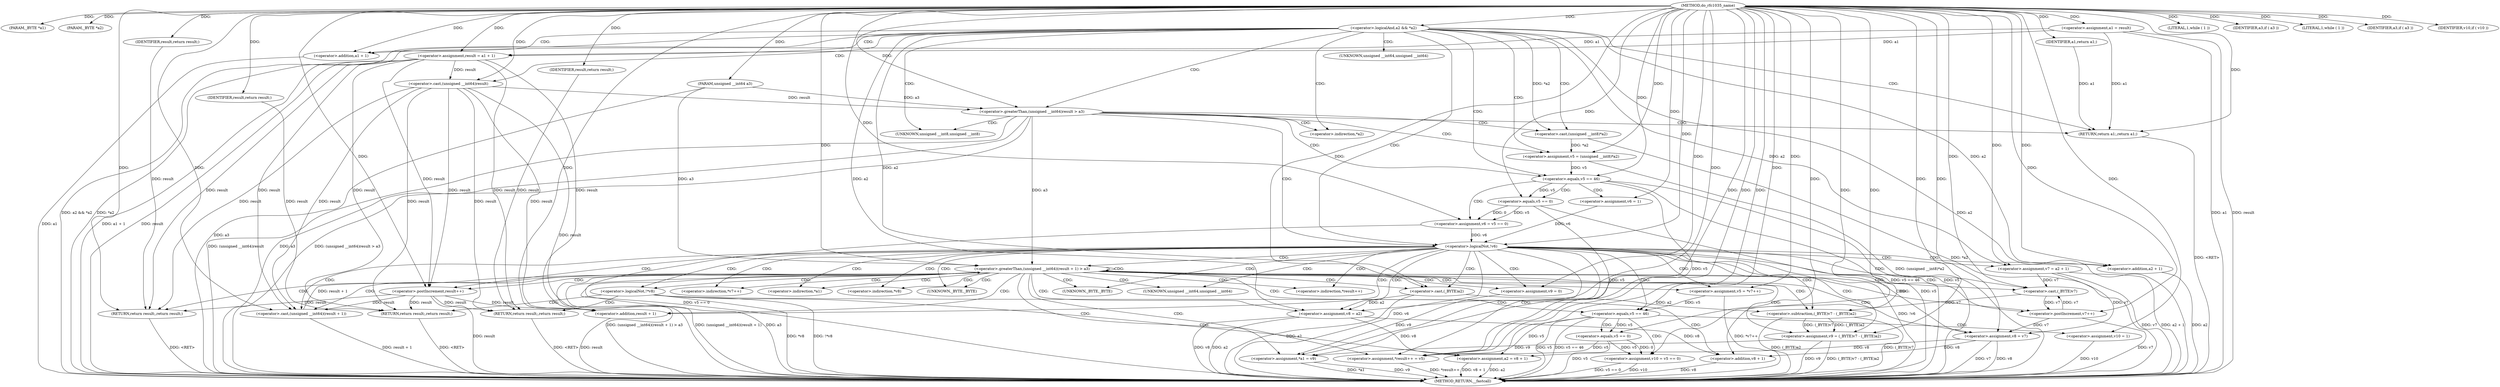 digraph do_rfc1035_name {  
"1000108" [label = "(METHOD,do_rfc1035_name)" ]
"1000255" [label = "(METHOD_RETURN,__fastcall)" ]
"1000109" [label = "(PARAM,_BYTE *a1)" ]
"1000110" [label = "(PARAM,_BYTE *a2)" ]
"1000111" [label = "(PARAM,unsigned __int64 a3)" ]
"1000121" [label = "(<operator>.logicalAnd,a2 && *a2)" ]
"1000127" [label = "(LITERAL,1,while ( 1 ))" ]
"1000129" [label = "(<operator>.assignment,result = a1 + 1)" ]
"1000131" [label = "(<operator>.addition,a1 + 1)" ]
"1000135" [label = "(IDENTIFIER,a3,if ( a3 ))" ]
"1000138" [label = "(<operator>.greaterThan,(unsigned __int64)result > a3)" ]
"1000139" [label = "(<operator>.cast,(unsigned __int64)result)" ]
"1000144" [label = "(<operator>.assignment,v5 = (unsigned __int8)*a2)" ]
"1000146" [label = "(<operator>.cast,(unsigned __int8)*a2)" ]
"1000151" [label = "(<operator>.equals,v5 == 46)" ]
"1000154" [label = "(<operator>.assignment,v6 = 1)" ]
"1000158" [label = "(<operator>.assignment,v6 = v5 == 0)" ]
"1000160" [label = "(<operator>.equals,v5 == 0)" ]
"1000164" [label = "(<operator>.logicalNot,!v6)" ]
"1000167" [label = "(<operator>.assignment,v7 = a2 + 1)" ]
"1000169" [label = "(<operator>.addition,a2 + 1)" ]
"1000173" [label = "(LITERAL,1,while ( 1 ))" ]
"1000175" [label = "(<operator>.assignment,v8 = v7)" ]
"1000179" [label = "(IDENTIFIER,a3,if ( a3 ))" ]
"1000182" [label = "(<operator>.greaterThan,(unsigned __int64)(result + 1) > a3)" ]
"1000183" [label = "(<operator>.cast,(unsigned __int64)(result + 1))" ]
"1000185" [label = "(<operator>.addition,result + 1)" ]
"1000189" [label = "(RETURN,return result;,return result;)" ]
"1000190" [label = "(IDENTIFIER,result,return result;)" ]
"1000191" [label = "(<operator>.assignment,*result++ = v5)" ]
"1000193" [label = "(<operator>.postIncrement,result++)" ]
"1000196" [label = "(<operator>.assignment,v9 = (_BYTE)v7 - (_BYTE)a2)" ]
"1000198" [label = "(<operator>.subtraction,(_BYTE)v7 - (_BYTE)a2)" ]
"1000199" [label = "(<operator>.cast,(_BYTE)v7)" ]
"1000202" [label = "(<operator>.cast,(_BYTE)a2)" ]
"1000205" [label = "(<operator>.assignment,v5 = *v7++)" ]
"1000208" [label = "(<operator>.postIncrement,v7++)" ]
"1000211" [label = "(<operator>.equals,v5 == 46)" ]
"1000214" [label = "(<operator>.assignment,v10 = 1)" ]
"1000218" [label = "(<operator>.assignment,v10 = v5 == 0)" ]
"1000220" [label = "(<operator>.equals,v5 == 0)" ]
"1000224" [label = "(IDENTIFIER,v10,if ( v10 ))" ]
"1000226" [label = "(<operator>.assignment,v8 = a2)" ]
"1000229" [label = "(<operator>.assignment,v9 = 0)" ]
"1000233" [label = "(<operator>.assignment,*a1 = v9)" ]
"1000238" [label = "(<operator>.logicalNot,!*v8)" ]
"1000241" [label = "(RETURN,return result;,return result;)" ]
"1000242" [label = "(IDENTIFIER,result,return result;)" ]
"1000243" [label = "(<operator>.assignment,a2 = v8 + 1)" ]
"1000245" [label = "(<operator>.addition,v8 + 1)" ]
"1000248" [label = "(RETURN,return result;,return result;)" ]
"1000249" [label = "(IDENTIFIER,result,return result;)" ]
"1000250" [label = "(<operator>.assignment,a1 = result)" ]
"1000253" [label = "(RETURN,return a1;,return a1;)" ]
"1000254" [label = "(IDENTIFIER,a1,return a1;)" ]
"1000140" [label = "(UNKNOWN,unsigned __int64,unsigned __int64)" ]
"1000147" [label = "(UNKNOWN,unsigned __int8,unsigned __int8)" ]
"1000148" [label = "(<operator>.indirection,*a2)" ]
"1000184" [label = "(UNKNOWN,unsigned __int64,unsigned __int64)" ]
"1000192" [label = "(<operator>.indirection,*result++)" ]
"1000200" [label = "(UNKNOWN,_BYTE,_BYTE)" ]
"1000203" [label = "(UNKNOWN,_BYTE,_BYTE)" ]
"1000207" [label = "(<operator>.indirection,*v7++)" ]
"1000234" [label = "(<operator>.indirection,*a1)" ]
"1000239" [label = "(<operator>.indirection,*v8)" ]
  "1000241" -> "1000255"  [ label = "DDG: <RET>"] 
  "1000248" -> "1000255"  [ label = "DDG: <RET>"] 
  "1000182" -> "1000255"  [ label = "DDG: (unsigned __int64)(result + 1) > a3"] 
  "1000138" -> "1000255"  [ label = "DDG: (unsigned __int64)result > a3"] 
  "1000196" -> "1000255"  [ label = "DDG: (_BYTE)v7 - (_BYTE)a2"] 
  "1000226" -> "1000255"  [ label = "DDG: a2"] 
  "1000250" -> "1000255"  [ label = "DDG: a1"] 
  "1000211" -> "1000255"  [ label = "DDG: v5"] 
  "1000164" -> "1000255"  [ label = "DDG: !v6"] 
  "1000160" -> "1000255"  [ label = "DDG: v5"] 
  "1000193" -> "1000255"  [ label = "DDG: result"] 
  "1000198" -> "1000255"  [ label = "DDG: (_BYTE)v7"] 
  "1000138" -> "1000255"  [ label = "DDG: (unsigned __int64)result"] 
  "1000238" -> "1000255"  [ label = "DDG: *v8"] 
  "1000243" -> "1000255"  [ label = "DDG: a2"] 
  "1000121" -> "1000255"  [ label = "DDG: a2"] 
  "1000138" -> "1000255"  [ label = "DDG: a3"] 
  "1000245" -> "1000255"  [ label = "DDG: v8"] 
  "1000211" -> "1000255"  [ label = "DDG: v5 == 46"] 
  "1000220" -> "1000255"  [ label = "DDG: v5"] 
  "1000151" -> "1000255"  [ label = "DDG: v5"] 
  "1000233" -> "1000255"  [ label = "DDG: *a1"] 
  "1000121" -> "1000255"  [ label = "DDG: a2 && *a2"] 
  "1000218" -> "1000255"  [ label = "DDG: v5 == 0"] 
  "1000129" -> "1000255"  [ label = "DDG: result"] 
  "1000226" -> "1000255"  [ label = "DDG: v8"] 
  "1000182" -> "1000255"  [ label = "DDG: (unsigned __int64)(result + 1)"] 
  "1000202" -> "1000255"  [ label = "DDG: a2"] 
  "1000146" -> "1000255"  [ label = "DDG: *a2"] 
  "1000233" -> "1000255"  [ label = "DDG: v9"] 
  "1000214" -> "1000255"  [ label = "DDG: v10"] 
  "1000183" -> "1000255"  [ label = "DDG: result + 1"] 
  "1000205" -> "1000255"  [ label = "DDG: *v7++"] 
  "1000129" -> "1000255"  [ label = "DDG: a1 + 1"] 
  "1000250" -> "1000255"  [ label = "DDG: result"] 
  "1000169" -> "1000255"  [ label = "DDG: a2"] 
  "1000208" -> "1000255"  [ label = "DDG: v7"] 
  "1000182" -> "1000255"  [ label = "DDG: a3"] 
  "1000139" -> "1000255"  [ label = "DDG: result"] 
  "1000191" -> "1000255"  [ label = "DDG: *result++"] 
  "1000175" -> "1000255"  [ label = "DDG: v7"] 
  "1000175" -> "1000255"  [ label = "DDG: v8"] 
  "1000167" -> "1000255"  [ label = "DDG: a2 + 1"] 
  "1000238" -> "1000255"  [ label = "DDG: !*v8"] 
  "1000158" -> "1000255"  [ label = "DDG: v5 == 0"] 
  "1000111" -> "1000255"  [ label = "DDG: a3"] 
  "1000198" -> "1000255"  [ label = "DDG: (_BYTE)a2"] 
  "1000196" -> "1000255"  [ label = "DDG: v9"] 
  "1000144" -> "1000255"  [ label = "DDG: (unsigned __int8)*a2"] 
  "1000243" -> "1000255"  [ label = "DDG: v8 + 1"] 
  "1000121" -> "1000255"  [ label = "DDG: *a2"] 
  "1000167" -> "1000255"  [ label = "DDG: v7"] 
  "1000164" -> "1000255"  [ label = "DDG: v6"] 
  "1000218" -> "1000255"  [ label = "DDG: v10"] 
  "1000151" -> "1000255"  [ label = "DDG: v5 == 46"] 
  "1000185" -> "1000255"  [ label = "DDG: result"] 
  "1000131" -> "1000255"  [ label = "DDG: a1"] 
  "1000253" -> "1000255"  [ label = "DDG: <RET>"] 
  "1000189" -> "1000255"  [ label = "DDG: <RET>"] 
  "1000108" -> "1000109"  [ label = "DDG: "] 
  "1000108" -> "1000110"  [ label = "DDG: "] 
  "1000108" -> "1000111"  [ label = "DDG: "] 
  "1000108" -> "1000121"  [ label = "DDG: "] 
  "1000108" -> "1000127"  [ label = "DDG: "] 
  "1000250" -> "1000129"  [ label = "DDG: a1"] 
  "1000108" -> "1000129"  [ label = "DDG: "] 
  "1000250" -> "1000131"  [ label = "DDG: a1"] 
  "1000108" -> "1000131"  [ label = "DDG: "] 
  "1000108" -> "1000135"  [ label = "DDG: "] 
  "1000139" -> "1000138"  [ label = "DDG: result"] 
  "1000129" -> "1000139"  [ label = "DDG: result"] 
  "1000108" -> "1000139"  [ label = "DDG: "] 
  "1000111" -> "1000138"  [ label = "DDG: a3"] 
  "1000108" -> "1000138"  [ label = "DDG: "] 
  "1000146" -> "1000144"  [ label = "DDG: *a2"] 
  "1000108" -> "1000144"  [ label = "DDG: "] 
  "1000121" -> "1000146"  [ label = "DDG: *a2"] 
  "1000144" -> "1000151"  [ label = "DDG: v5"] 
  "1000108" -> "1000151"  [ label = "DDG: "] 
  "1000108" -> "1000154"  [ label = "DDG: "] 
  "1000160" -> "1000158"  [ label = "DDG: v5"] 
  "1000160" -> "1000158"  [ label = "DDG: 0"] 
  "1000108" -> "1000158"  [ label = "DDG: "] 
  "1000151" -> "1000160"  [ label = "DDG: v5"] 
  "1000108" -> "1000160"  [ label = "DDG: "] 
  "1000154" -> "1000164"  [ label = "DDG: v6"] 
  "1000158" -> "1000164"  [ label = "DDG: v6"] 
  "1000108" -> "1000164"  [ label = "DDG: "] 
  "1000121" -> "1000167"  [ label = "DDG: a2"] 
  "1000108" -> "1000167"  [ label = "DDG: "] 
  "1000121" -> "1000169"  [ label = "DDG: a2"] 
  "1000108" -> "1000169"  [ label = "DDG: "] 
  "1000108" -> "1000173"  [ label = "DDG: "] 
  "1000208" -> "1000175"  [ label = "DDG: v7"] 
  "1000167" -> "1000175"  [ label = "DDG: v7"] 
  "1000108" -> "1000175"  [ label = "DDG: "] 
  "1000108" -> "1000179"  [ label = "DDG: "] 
  "1000183" -> "1000182"  [ label = "DDG: result + 1"] 
  "1000193" -> "1000183"  [ label = "DDG: result"] 
  "1000129" -> "1000183"  [ label = "DDG: result"] 
  "1000139" -> "1000183"  [ label = "DDG: result"] 
  "1000108" -> "1000183"  [ label = "DDG: "] 
  "1000193" -> "1000185"  [ label = "DDG: result"] 
  "1000129" -> "1000185"  [ label = "DDG: result"] 
  "1000139" -> "1000185"  [ label = "DDG: result"] 
  "1000108" -> "1000185"  [ label = "DDG: "] 
  "1000138" -> "1000182"  [ label = "DDG: a3"] 
  "1000111" -> "1000182"  [ label = "DDG: a3"] 
  "1000108" -> "1000182"  [ label = "DDG: "] 
  "1000190" -> "1000189"  [ label = "DDG: result"] 
  "1000193" -> "1000189"  [ label = "DDG: result"] 
  "1000129" -> "1000189"  [ label = "DDG: result"] 
  "1000139" -> "1000189"  [ label = "DDG: result"] 
  "1000108" -> "1000189"  [ label = "DDG: "] 
  "1000108" -> "1000190"  [ label = "DDG: "] 
  "1000211" -> "1000191"  [ label = "DDG: v5"] 
  "1000160" -> "1000191"  [ label = "DDG: v5"] 
  "1000220" -> "1000191"  [ label = "DDG: v5"] 
  "1000151" -> "1000191"  [ label = "DDG: v5"] 
  "1000108" -> "1000191"  [ label = "DDG: "] 
  "1000129" -> "1000193"  [ label = "DDG: result"] 
  "1000139" -> "1000193"  [ label = "DDG: result"] 
  "1000108" -> "1000193"  [ label = "DDG: "] 
  "1000198" -> "1000196"  [ label = "DDG: (_BYTE)v7"] 
  "1000198" -> "1000196"  [ label = "DDG: (_BYTE)a2"] 
  "1000108" -> "1000196"  [ label = "DDG: "] 
  "1000199" -> "1000198"  [ label = "DDG: v7"] 
  "1000108" -> "1000199"  [ label = "DDG: "] 
  "1000208" -> "1000199"  [ label = "DDG: v7"] 
  "1000167" -> "1000199"  [ label = "DDG: v7"] 
  "1000202" -> "1000198"  [ label = "DDG: a2"] 
  "1000108" -> "1000202"  [ label = "DDG: "] 
  "1000121" -> "1000202"  [ label = "DDG: a2"] 
  "1000108" -> "1000205"  [ label = "DDG: "] 
  "1000199" -> "1000208"  [ label = "DDG: v7"] 
  "1000108" -> "1000208"  [ label = "DDG: "] 
  "1000205" -> "1000211"  [ label = "DDG: v5"] 
  "1000108" -> "1000211"  [ label = "DDG: "] 
  "1000108" -> "1000214"  [ label = "DDG: "] 
  "1000220" -> "1000218"  [ label = "DDG: v5"] 
  "1000220" -> "1000218"  [ label = "DDG: 0"] 
  "1000108" -> "1000218"  [ label = "DDG: "] 
  "1000211" -> "1000220"  [ label = "DDG: v5"] 
  "1000108" -> "1000220"  [ label = "DDG: "] 
  "1000108" -> "1000224"  [ label = "DDG: "] 
  "1000121" -> "1000226"  [ label = "DDG: a2"] 
  "1000202" -> "1000226"  [ label = "DDG: a2"] 
  "1000108" -> "1000226"  [ label = "DDG: "] 
  "1000108" -> "1000229"  [ label = "DDG: "] 
  "1000229" -> "1000233"  [ label = "DDG: v9"] 
  "1000196" -> "1000233"  [ label = "DDG: v9"] 
  "1000108" -> "1000233"  [ label = "DDG: "] 
  "1000242" -> "1000241"  [ label = "DDG: result"] 
  "1000193" -> "1000241"  [ label = "DDG: result"] 
  "1000129" -> "1000241"  [ label = "DDG: result"] 
  "1000139" -> "1000241"  [ label = "DDG: result"] 
  "1000108" -> "1000242"  [ label = "DDG: "] 
  "1000226" -> "1000243"  [ label = "DDG: v8"] 
  "1000175" -> "1000243"  [ label = "DDG: v8"] 
  "1000108" -> "1000243"  [ label = "DDG: "] 
  "1000226" -> "1000245"  [ label = "DDG: v8"] 
  "1000175" -> "1000245"  [ label = "DDG: v8"] 
  "1000108" -> "1000245"  [ label = "DDG: "] 
  "1000249" -> "1000248"  [ label = "DDG: result"] 
  "1000193" -> "1000248"  [ label = "DDG: result"] 
  "1000129" -> "1000248"  [ label = "DDG: result"] 
  "1000139" -> "1000248"  [ label = "DDG: result"] 
  "1000108" -> "1000249"  [ label = "DDG: "] 
  "1000108" -> "1000250"  [ label = "DDG: "] 
  "1000254" -> "1000253"  [ label = "DDG: a1"] 
  "1000250" -> "1000253"  [ label = "DDG: a1"] 
  "1000108" -> "1000253"  [ label = "DDG: "] 
  "1000108" -> "1000254"  [ label = "DDG: "] 
  "1000121" -> "1000253"  [ label = "CDG: "] 
  "1000121" -> "1000131"  [ label = "CDG: "] 
  "1000121" -> "1000129"  [ label = "CDG: "] 
  "1000121" -> "1000164"  [ label = "CDG: "] 
  "1000121" -> "1000144"  [ label = "CDG: "] 
  "1000121" -> "1000140"  [ label = "CDG: "] 
  "1000121" -> "1000139"  [ label = "CDG: "] 
  "1000121" -> "1000138"  [ label = "CDG: "] 
  "1000121" -> "1000151"  [ label = "CDG: "] 
  "1000121" -> "1000148"  [ label = "CDG: "] 
  "1000121" -> "1000147"  [ label = "CDG: "] 
  "1000121" -> "1000146"  [ label = "CDG: "] 
  "1000138" -> "1000164"  [ label = "CDG: "] 
  "1000138" -> "1000253"  [ label = "CDG: "] 
  "1000138" -> "1000144"  [ label = "CDG: "] 
  "1000138" -> "1000151"  [ label = "CDG: "] 
  "1000138" -> "1000148"  [ label = "CDG: "] 
  "1000138" -> "1000147"  [ label = "CDG: "] 
  "1000138" -> "1000146"  [ label = "CDG: "] 
  "1000151" -> "1000160"  [ label = "CDG: "] 
  "1000151" -> "1000158"  [ label = "CDG: "] 
  "1000151" -> "1000154"  [ label = "CDG: "] 
  "1000164" -> "1000169"  [ label = "CDG: "] 
  "1000164" -> "1000167"  [ label = "CDG: "] 
  "1000164" -> "1000239"  [ label = "CDG: "] 
  "1000164" -> "1000238"  [ label = "CDG: "] 
  "1000164" -> "1000234"  [ label = "CDG: "] 
  "1000164" -> "1000233"  [ label = "CDG: "] 
  "1000164" -> "1000229"  [ label = "CDG: "] 
  "1000164" -> "1000226"  [ label = "CDG: "] 
  "1000164" -> "1000175"  [ label = "CDG: "] 
  "1000164" -> "1000192"  [ label = "CDG: "] 
  "1000164" -> "1000191"  [ label = "CDG: "] 
  "1000164" -> "1000185"  [ label = "CDG: "] 
  "1000164" -> "1000184"  [ label = "CDG: "] 
  "1000164" -> "1000183"  [ label = "CDG: "] 
  "1000164" -> "1000182"  [ label = "CDG: "] 
  "1000164" -> "1000208"  [ label = "CDG: "] 
  "1000164" -> "1000207"  [ label = "CDG: "] 
  "1000164" -> "1000205"  [ label = "CDG: "] 
  "1000164" -> "1000203"  [ label = "CDG: "] 
  "1000164" -> "1000202"  [ label = "CDG: "] 
  "1000164" -> "1000200"  [ label = "CDG: "] 
  "1000164" -> "1000199"  [ label = "CDG: "] 
  "1000164" -> "1000198"  [ label = "CDG: "] 
  "1000164" -> "1000196"  [ label = "CDG: "] 
  "1000164" -> "1000193"  [ label = "CDG: "] 
  "1000164" -> "1000211"  [ label = "CDG: "] 
  "1000182" -> "1000192"  [ label = "CDG: "] 
  "1000182" -> "1000191"  [ label = "CDG: "] 
  "1000182" -> "1000189"  [ label = "CDG: "] 
  "1000182" -> "1000208"  [ label = "CDG: "] 
  "1000182" -> "1000207"  [ label = "CDG: "] 
  "1000182" -> "1000205"  [ label = "CDG: "] 
  "1000182" -> "1000203"  [ label = "CDG: "] 
  "1000182" -> "1000202"  [ label = "CDG: "] 
  "1000182" -> "1000200"  [ label = "CDG: "] 
  "1000182" -> "1000199"  [ label = "CDG: "] 
  "1000182" -> "1000198"  [ label = "CDG: "] 
  "1000182" -> "1000196"  [ label = "CDG: "] 
  "1000182" -> "1000193"  [ label = "CDG: "] 
  "1000182" -> "1000211"  [ label = "CDG: "] 
  "1000182" -> "1000239"  [ label = "CDG: "] 
  "1000182" -> "1000238"  [ label = "CDG: "] 
  "1000182" -> "1000234"  [ label = "CDG: "] 
  "1000182" -> "1000233"  [ label = "CDG: "] 
  "1000182" -> "1000175"  [ label = "CDG: "] 
  "1000182" -> "1000229"  [ label = "CDG: "] 
  "1000182" -> "1000226"  [ label = "CDG: "] 
  "1000182" -> "1000185"  [ label = "CDG: "] 
  "1000182" -> "1000184"  [ label = "CDG: "] 
  "1000182" -> "1000183"  [ label = "CDG: "] 
  "1000182" -> "1000182"  [ label = "CDG: "] 
  "1000211" -> "1000220"  [ label = "CDG: "] 
  "1000211" -> "1000218"  [ label = "CDG: "] 
  "1000211" -> "1000214"  [ label = "CDG: "] 
  "1000238" -> "1000248"  [ label = "CDG: "] 
  "1000238" -> "1000245"  [ label = "CDG: "] 
  "1000238" -> "1000243"  [ label = "CDG: "] 
  "1000238" -> "1000241"  [ label = "CDG: "] 
}
